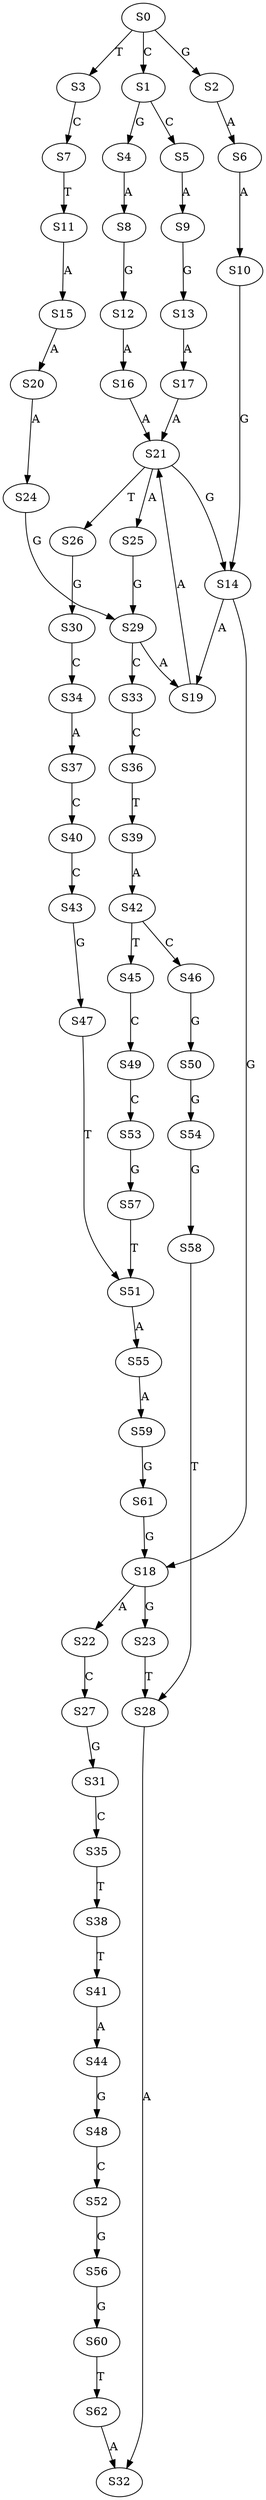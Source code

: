 strict digraph  {
	S0 -> S1 [ label = C ];
	S0 -> S2 [ label = G ];
	S0 -> S3 [ label = T ];
	S1 -> S4 [ label = G ];
	S1 -> S5 [ label = C ];
	S2 -> S6 [ label = A ];
	S3 -> S7 [ label = C ];
	S4 -> S8 [ label = A ];
	S5 -> S9 [ label = A ];
	S6 -> S10 [ label = A ];
	S7 -> S11 [ label = T ];
	S8 -> S12 [ label = G ];
	S9 -> S13 [ label = G ];
	S10 -> S14 [ label = G ];
	S11 -> S15 [ label = A ];
	S12 -> S16 [ label = A ];
	S13 -> S17 [ label = A ];
	S14 -> S18 [ label = G ];
	S14 -> S19 [ label = A ];
	S15 -> S20 [ label = A ];
	S16 -> S21 [ label = A ];
	S17 -> S21 [ label = A ];
	S18 -> S22 [ label = A ];
	S18 -> S23 [ label = G ];
	S19 -> S21 [ label = A ];
	S20 -> S24 [ label = A ];
	S21 -> S14 [ label = G ];
	S21 -> S25 [ label = A ];
	S21 -> S26 [ label = T ];
	S22 -> S27 [ label = C ];
	S23 -> S28 [ label = T ];
	S24 -> S29 [ label = G ];
	S25 -> S29 [ label = G ];
	S26 -> S30 [ label = G ];
	S27 -> S31 [ label = G ];
	S28 -> S32 [ label = A ];
	S29 -> S33 [ label = C ];
	S29 -> S19 [ label = A ];
	S30 -> S34 [ label = C ];
	S31 -> S35 [ label = C ];
	S33 -> S36 [ label = C ];
	S34 -> S37 [ label = A ];
	S35 -> S38 [ label = T ];
	S36 -> S39 [ label = T ];
	S37 -> S40 [ label = C ];
	S38 -> S41 [ label = T ];
	S39 -> S42 [ label = A ];
	S40 -> S43 [ label = C ];
	S41 -> S44 [ label = A ];
	S42 -> S45 [ label = T ];
	S42 -> S46 [ label = C ];
	S43 -> S47 [ label = G ];
	S44 -> S48 [ label = G ];
	S45 -> S49 [ label = C ];
	S46 -> S50 [ label = G ];
	S47 -> S51 [ label = T ];
	S48 -> S52 [ label = C ];
	S49 -> S53 [ label = C ];
	S50 -> S54 [ label = G ];
	S51 -> S55 [ label = A ];
	S52 -> S56 [ label = G ];
	S53 -> S57 [ label = G ];
	S54 -> S58 [ label = G ];
	S55 -> S59 [ label = A ];
	S56 -> S60 [ label = G ];
	S57 -> S51 [ label = T ];
	S58 -> S28 [ label = T ];
	S59 -> S61 [ label = G ];
	S60 -> S62 [ label = T ];
	S61 -> S18 [ label = G ];
	S62 -> S32 [ label = A ];
}
